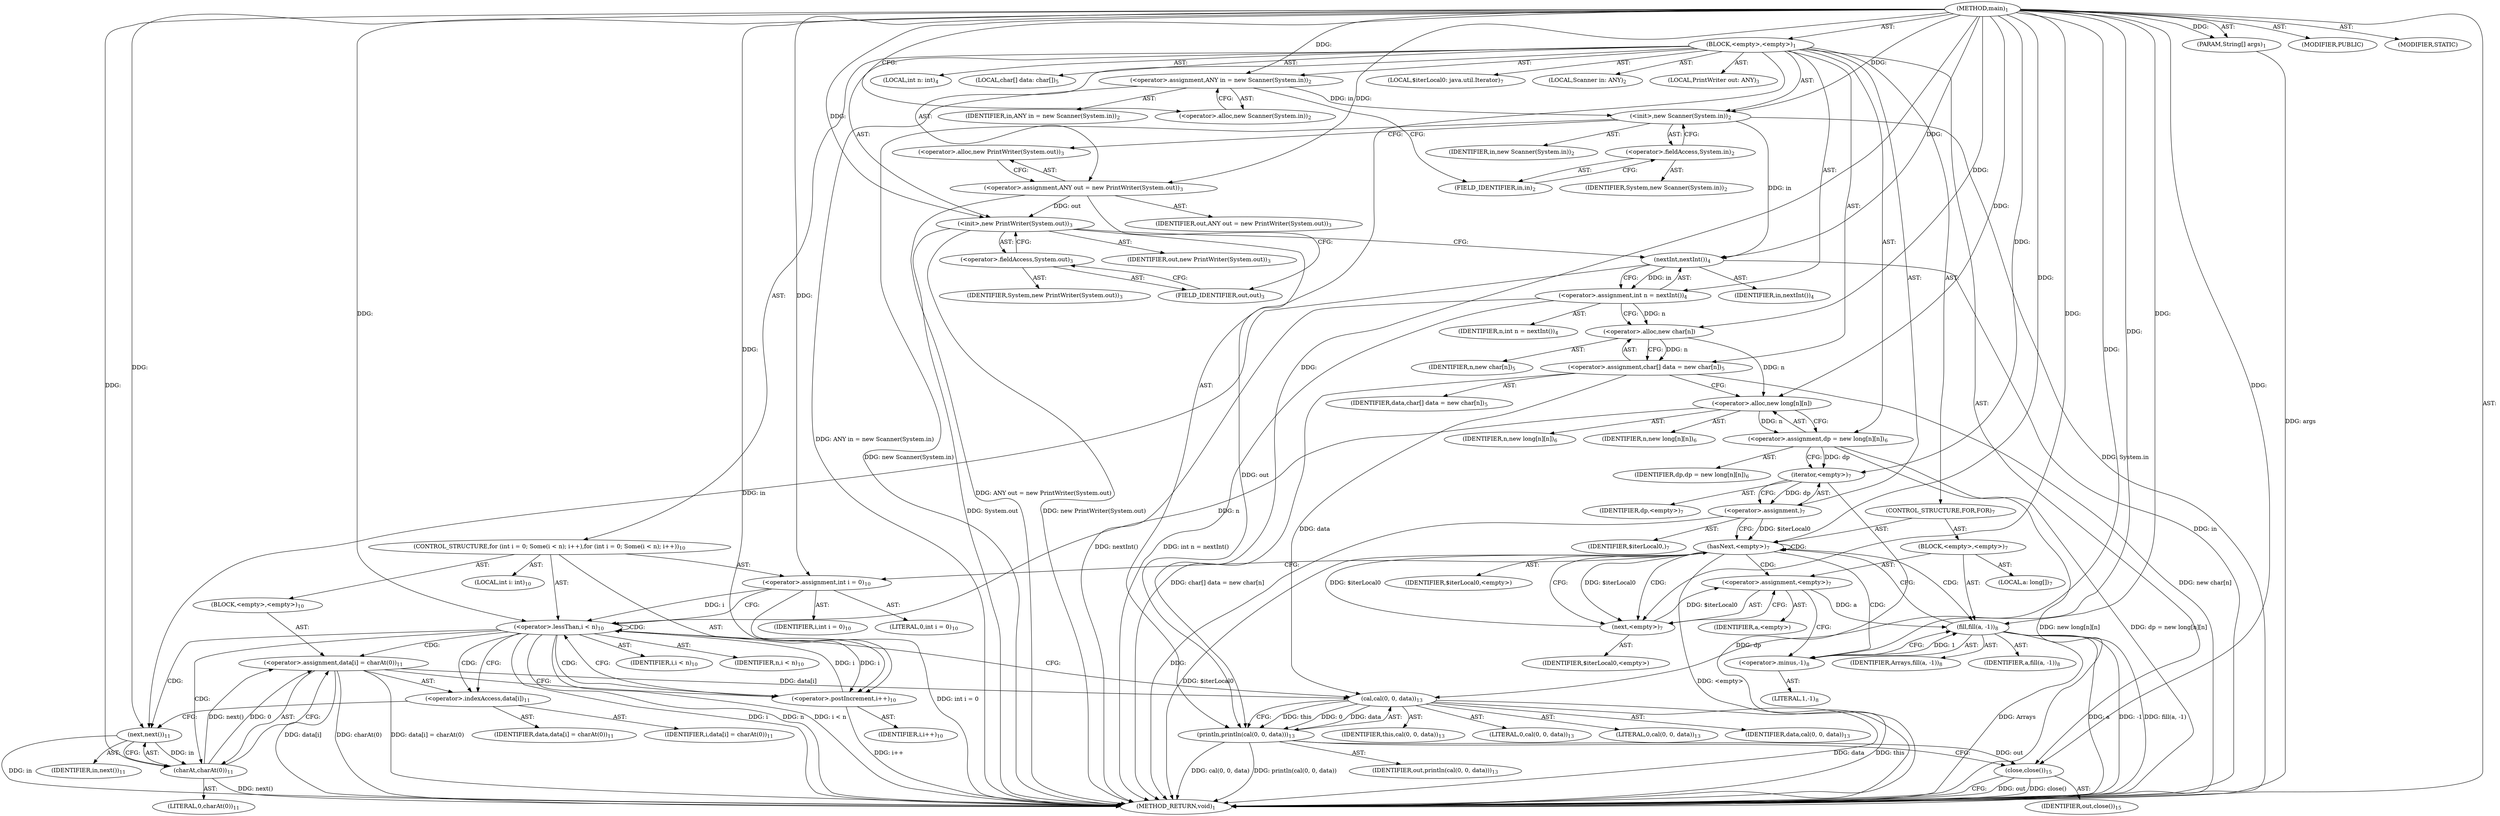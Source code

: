 digraph "main" {  
"21" [label = <(METHOD,main)<SUB>1</SUB>> ]
"22" [label = <(PARAM,String[] args)<SUB>1</SUB>> ]
"23" [label = <(BLOCK,&lt;empty&gt;,&lt;empty&gt;)<SUB>1</SUB>> ]
"4" [label = <(LOCAL,Scanner in: ANY)<SUB>2</SUB>> ]
"24" [label = <(&lt;operator&gt;.assignment,ANY in = new Scanner(System.in))<SUB>2</SUB>> ]
"25" [label = <(IDENTIFIER,in,ANY in = new Scanner(System.in))<SUB>2</SUB>> ]
"26" [label = <(&lt;operator&gt;.alloc,new Scanner(System.in))<SUB>2</SUB>> ]
"27" [label = <(&lt;init&gt;,new Scanner(System.in))<SUB>2</SUB>> ]
"3" [label = <(IDENTIFIER,in,new Scanner(System.in))<SUB>2</SUB>> ]
"28" [label = <(&lt;operator&gt;.fieldAccess,System.in)<SUB>2</SUB>> ]
"29" [label = <(IDENTIFIER,System,new Scanner(System.in))<SUB>2</SUB>> ]
"30" [label = <(FIELD_IDENTIFIER,in,in)<SUB>2</SUB>> ]
"6" [label = <(LOCAL,PrintWriter out: ANY)<SUB>3</SUB>> ]
"31" [label = <(&lt;operator&gt;.assignment,ANY out = new PrintWriter(System.out))<SUB>3</SUB>> ]
"32" [label = <(IDENTIFIER,out,ANY out = new PrintWriter(System.out))<SUB>3</SUB>> ]
"33" [label = <(&lt;operator&gt;.alloc,new PrintWriter(System.out))<SUB>3</SUB>> ]
"34" [label = <(&lt;init&gt;,new PrintWriter(System.out))<SUB>3</SUB>> ]
"5" [label = <(IDENTIFIER,out,new PrintWriter(System.out))<SUB>3</SUB>> ]
"35" [label = <(&lt;operator&gt;.fieldAccess,System.out)<SUB>3</SUB>> ]
"36" [label = <(IDENTIFIER,System,new PrintWriter(System.out))<SUB>3</SUB>> ]
"37" [label = <(FIELD_IDENTIFIER,out,out)<SUB>3</SUB>> ]
"38" [label = <(LOCAL,int n: int)<SUB>4</SUB>> ]
"39" [label = <(&lt;operator&gt;.assignment,int n = nextInt())<SUB>4</SUB>> ]
"40" [label = <(IDENTIFIER,n,int n = nextInt())<SUB>4</SUB>> ]
"41" [label = <(nextInt,nextInt())<SUB>4</SUB>> ]
"42" [label = <(IDENTIFIER,in,nextInt())<SUB>4</SUB>> ]
"43" [label = <(LOCAL,char[] data: char[])<SUB>5</SUB>> ]
"44" [label = <(&lt;operator&gt;.assignment,char[] data = new char[n])<SUB>5</SUB>> ]
"45" [label = <(IDENTIFIER,data,char[] data = new char[n])<SUB>5</SUB>> ]
"46" [label = <(&lt;operator&gt;.alloc,new char[n])> ]
"47" [label = <(IDENTIFIER,n,new char[n])<SUB>5</SUB>> ]
"48" [label = <(&lt;operator&gt;.assignment,dp = new long[n][n])<SUB>6</SUB>> ]
"49" [label = <(IDENTIFIER,dp,dp = new long[n][n])<SUB>6</SUB>> ]
"50" [label = <(&lt;operator&gt;.alloc,new long[n][n])> ]
"51" [label = <(IDENTIFIER,n,new long[n][n])<SUB>6</SUB>> ]
"52" [label = <(IDENTIFIER,n,new long[n][n])<SUB>6</SUB>> ]
"53" [label = <(LOCAL,$iterLocal0: java.util.Iterator)<SUB>7</SUB>> ]
"54" [label = <(&lt;operator&gt;.assignment,)<SUB>7</SUB>> ]
"55" [label = <(IDENTIFIER,$iterLocal0,)<SUB>7</SUB>> ]
"56" [label = <(iterator,&lt;empty&gt;)<SUB>7</SUB>> ]
"57" [label = <(IDENTIFIER,dp,&lt;empty&gt;)<SUB>7</SUB>> ]
"58" [label = <(CONTROL_STRUCTURE,FOR,FOR)<SUB>7</SUB>> ]
"59" [label = <(hasNext,&lt;empty&gt;)<SUB>7</SUB>> ]
"60" [label = <(IDENTIFIER,$iterLocal0,&lt;empty&gt;)> ]
"61" [label = <(BLOCK,&lt;empty&gt;,&lt;empty&gt;)<SUB>7</SUB>> ]
"62" [label = <(LOCAL,a: long[])<SUB>7</SUB>> ]
"63" [label = <(&lt;operator&gt;.assignment,&lt;empty&gt;)<SUB>7</SUB>> ]
"64" [label = <(IDENTIFIER,a,&lt;empty&gt;)> ]
"65" [label = <(next,&lt;empty&gt;)<SUB>7</SUB>> ]
"66" [label = <(IDENTIFIER,$iterLocal0,&lt;empty&gt;)> ]
"67" [label = <(fill,fill(a, -1))<SUB>8</SUB>> ]
"68" [label = <(IDENTIFIER,Arrays,fill(a, -1))<SUB>8</SUB>> ]
"69" [label = <(IDENTIFIER,a,fill(a, -1))<SUB>8</SUB>> ]
"70" [label = <(&lt;operator&gt;.minus,-1)<SUB>8</SUB>> ]
"71" [label = <(LITERAL,1,-1)<SUB>8</SUB>> ]
"72" [label = <(CONTROL_STRUCTURE,for (int i = 0; Some(i &lt; n); i++),for (int i = 0; Some(i &lt; n); i++))<SUB>10</SUB>> ]
"73" [label = <(LOCAL,int i: int)<SUB>10</SUB>> ]
"74" [label = <(&lt;operator&gt;.assignment,int i = 0)<SUB>10</SUB>> ]
"75" [label = <(IDENTIFIER,i,int i = 0)<SUB>10</SUB>> ]
"76" [label = <(LITERAL,0,int i = 0)<SUB>10</SUB>> ]
"77" [label = <(&lt;operator&gt;.lessThan,i &lt; n)<SUB>10</SUB>> ]
"78" [label = <(IDENTIFIER,i,i &lt; n)<SUB>10</SUB>> ]
"79" [label = <(IDENTIFIER,n,i &lt; n)<SUB>10</SUB>> ]
"80" [label = <(&lt;operator&gt;.postIncrement,i++)<SUB>10</SUB>> ]
"81" [label = <(IDENTIFIER,i,i++)<SUB>10</SUB>> ]
"82" [label = <(BLOCK,&lt;empty&gt;,&lt;empty&gt;)<SUB>10</SUB>> ]
"83" [label = <(&lt;operator&gt;.assignment,data[i] = charAt(0))<SUB>11</SUB>> ]
"84" [label = <(&lt;operator&gt;.indexAccess,data[i])<SUB>11</SUB>> ]
"85" [label = <(IDENTIFIER,data,data[i] = charAt(0))<SUB>11</SUB>> ]
"86" [label = <(IDENTIFIER,i,data[i] = charAt(0))<SUB>11</SUB>> ]
"87" [label = <(charAt,charAt(0))<SUB>11</SUB>> ]
"88" [label = <(next,next())<SUB>11</SUB>> ]
"89" [label = <(IDENTIFIER,in,next())<SUB>11</SUB>> ]
"90" [label = <(LITERAL,0,charAt(0))<SUB>11</SUB>> ]
"91" [label = <(println,println(cal(0, 0, data)))<SUB>13</SUB>> ]
"92" [label = <(IDENTIFIER,out,println(cal(0, 0, data)))<SUB>13</SUB>> ]
"93" [label = <(cal,cal(0, 0, data))<SUB>13</SUB>> ]
"94" [label = <(IDENTIFIER,this,cal(0, 0, data))<SUB>13</SUB>> ]
"95" [label = <(LITERAL,0,cal(0, 0, data))<SUB>13</SUB>> ]
"96" [label = <(LITERAL,0,cal(0, 0, data))<SUB>13</SUB>> ]
"97" [label = <(IDENTIFIER,data,cal(0, 0, data))<SUB>13</SUB>> ]
"98" [label = <(close,close())<SUB>15</SUB>> ]
"99" [label = <(IDENTIFIER,out,close())<SUB>15</SUB>> ]
"100" [label = <(MODIFIER,PUBLIC)> ]
"101" [label = <(MODIFIER,STATIC)> ]
"102" [label = <(METHOD_RETURN,void)<SUB>1</SUB>> ]
  "21" -> "22"  [ label = "AST: "] 
  "21" -> "23"  [ label = "AST: "] 
  "21" -> "100"  [ label = "AST: "] 
  "21" -> "101"  [ label = "AST: "] 
  "21" -> "102"  [ label = "AST: "] 
  "23" -> "4"  [ label = "AST: "] 
  "23" -> "24"  [ label = "AST: "] 
  "23" -> "27"  [ label = "AST: "] 
  "23" -> "6"  [ label = "AST: "] 
  "23" -> "31"  [ label = "AST: "] 
  "23" -> "34"  [ label = "AST: "] 
  "23" -> "38"  [ label = "AST: "] 
  "23" -> "39"  [ label = "AST: "] 
  "23" -> "43"  [ label = "AST: "] 
  "23" -> "44"  [ label = "AST: "] 
  "23" -> "48"  [ label = "AST: "] 
  "23" -> "53"  [ label = "AST: "] 
  "23" -> "54"  [ label = "AST: "] 
  "23" -> "58"  [ label = "AST: "] 
  "23" -> "72"  [ label = "AST: "] 
  "23" -> "91"  [ label = "AST: "] 
  "23" -> "98"  [ label = "AST: "] 
  "24" -> "25"  [ label = "AST: "] 
  "24" -> "26"  [ label = "AST: "] 
  "27" -> "3"  [ label = "AST: "] 
  "27" -> "28"  [ label = "AST: "] 
  "28" -> "29"  [ label = "AST: "] 
  "28" -> "30"  [ label = "AST: "] 
  "31" -> "32"  [ label = "AST: "] 
  "31" -> "33"  [ label = "AST: "] 
  "34" -> "5"  [ label = "AST: "] 
  "34" -> "35"  [ label = "AST: "] 
  "35" -> "36"  [ label = "AST: "] 
  "35" -> "37"  [ label = "AST: "] 
  "39" -> "40"  [ label = "AST: "] 
  "39" -> "41"  [ label = "AST: "] 
  "41" -> "42"  [ label = "AST: "] 
  "44" -> "45"  [ label = "AST: "] 
  "44" -> "46"  [ label = "AST: "] 
  "46" -> "47"  [ label = "AST: "] 
  "48" -> "49"  [ label = "AST: "] 
  "48" -> "50"  [ label = "AST: "] 
  "50" -> "51"  [ label = "AST: "] 
  "50" -> "52"  [ label = "AST: "] 
  "54" -> "55"  [ label = "AST: "] 
  "54" -> "56"  [ label = "AST: "] 
  "56" -> "57"  [ label = "AST: "] 
  "58" -> "59"  [ label = "AST: "] 
  "58" -> "61"  [ label = "AST: "] 
  "59" -> "60"  [ label = "AST: "] 
  "61" -> "62"  [ label = "AST: "] 
  "61" -> "63"  [ label = "AST: "] 
  "61" -> "67"  [ label = "AST: "] 
  "63" -> "64"  [ label = "AST: "] 
  "63" -> "65"  [ label = "AST: "] 
  "65" -> "66"  [ label = "AST: "] 
  "67" -> "68"  [ label = "AST: "] 
  "67" -> "69"  [ label = "AST: "] 
  "67" -> "70"  [ label = "AST: "] 
  "70" -> "71"  [ label = "AST: "] 
  "72" -> "73"  [ label = "AST: "] 
  "72" -> "74"  [ label = "AST: "] 
  "72" -> "77"  [ label = "AST: "] 
  "72" -> "80"  [ label = "AST: "] 
  "72" -> "82"  [ label = "AST: "] 
  "74" -> "75"  [ label = "AST: "] 
  "74" -> "76"  [ label = "AST: "] 
  "77" -> "78"  [ label = "AST: "] 
  "77" -> "79"  [ label = "AST: "] 
  "80" -> "81"  [ label = "AST: "] 
  "82" -> "83"  [ label = "AST: "] 
  "83" -> "84"  [ label = "AST: "] 
  "83" -> "87"  [ label = "AST: "] 
  "84" -> "85"  [ label = "AST: "] 
  "84" -> "86"  [ label = "AST: "] 
  "87" -> "88"  [ label = "AST: "] 
  "87" -> "90"  [ label = "AST: "] 
  "88" -> "89"  [ label = "AST: "] 
  "91" -> "92"  [ label = "AST: "] 
  "91" -> "93"  [ label = "AST: "] 
  "93" -> "94"  [ label = "AST: "] 
  "93" -> "95"  [ label = "AST: "] 
  "93" -> "96"  [ label = "AST: "] 
  "93" -> "97"  [ label = "AST: "] 
  "98" -> "99"  [ label = "AST: "] 
  "24" -> "30"  [ label = "CFG: "] 
  "27" -> "33"  [ label = "CFG: "] 
  "31" -> "37"  [ label = "CFG: "] 
  "34" -> "41"  [ label = "CFG: "] 
  "39" -> "46"  [ label = "CFG: "] 
  "44" -> "50"  [ label = "CFG: "] 
  "48" -> "56"  [ label = "CFG: "] 
  "54" -> "59"  [ label = "CFG: "] 
  "91" -> "98"  [ label = "CFG: "] 
  "98" -> "102"  [ label = "CFG: "] 
  "26" -> "24"  [ label = "CFG: "] 
  "28" -> "27"  [ label = "CFG: "] 
  "33" -> "31"  [ label = "CFG: "] 
  "35" -> "34"  [ label = "CFG: "] 
  "41" -> "39"  [ label = "CFG: "] 
  "46" -> "44"  [ label = "CFG: "] 
  "50" -> "48"  [ label = "CFG: "] 
  "56" -> "54"  [ label = "CFG: "] 
  "59" -> "65"  [ label = "CFG: "] 
  "59" -> "74"  [ label = "CFG: "] 
  "74" -> "77"  [ label = "CFG: "] 
  "77" -> "84"  [ label = "CFG: "] 
  "77" -> "93"  [ label = "CFG: "] 
  "80" -> "77"  [ label = "CFG: "] 
  "93" -> "91"  [ label = "CFG: "] 
  "30" -> "28"  [ label = "CFG: "] 
  "37" -> "35"  [ label = "CFG: "] 
  "63" -> "70"  [ label = "CFG: "] 
  "67" -> "59"  [ label = "CFG: "] 
  "83" -> "80"  [ label = "CFG: "] 
  "65" -> "63"  [ label = "CFG: "] 
  "70" -> "67"  [ label = "CFG: "] 
  "84" -> "88"  [ label = "CFG: "] 
  "87" -> "83"  [ label = "CFG: "] 
  "88" -> "87"  [ label = "CFG: "] 
  "21" -> "26"  [ label = "CFG: "] 
  "22" -> "102"  [ label = "DDG: args"] 
  "24" -> "102"  [ label = "DDG: ANY in = new Scanner(System.in)"] 
  "27" -> "102"  [ label = "DDG: System.in"] 
  "27" -> "102"  [ label = "DDG: new Scanner(System.in)"] 
  "31" -> "102"  [ label = "DDG: ANY out = new PrintWriter(System.out)"] 
  "34" -> "102"  [ label = "DDG: System.out"] 
  "34" -> "102"  [ label = "DDG: new PrintWriter(System.out)"] 
  "41" -> "102"  [ label = "DDG: in"] 
  "39" -> "102"  [ label = "DDG: nextInt()"] 
  "39" -> "102"  [ label = "DDG: int n = nextInt()"] 
  "44" -> "102"  [ label = "DDG: new char[n]"] 
  "44" -> "102"  [ label = "DDG: char[] data = new char[n]"] 
  "48" -> "102"  [ label = "DDG: new long[n][n]"] 
  "48" -> "102"  [ label = "DDG: dp = new long[n][n]"] 
  "56" -> "102"  [ label = "DDG: dp"] 
  "54" -> "102"  [ label = "DDG: "] 
  "59" -> "102"  [ label = "DDG: $iterLocal0"] 
  "59" -> "102"  [ label = "DDG: &lt;empty&gt;"] 
  "74" -> "102"  [ label = "DDG: int i = 0"] 
  "77" -> "102"  [ label = "DDG: i"] 
  "77" -> "102"  [ label = "DDG: n"] 
  "77" -> "102"  [ label = "DDG: i &lt; n"] 
  "93" -> "102"  [ label = "DDG: data"] 
  "91" -> "102"  [ label = "DDG: cal(0, 0, data)"] 
  "91" -> "102"  [ label = "DDG: println(cal(0, 0, data))"] 
  "98" -> "102"  [ label = "DDG: out"] 
  "98" -> "102"  [ label = "DDG: close()"] 
  "83" -> "102"  [ label = "DDG: data[i]"] 
  "88" -> "102"  [ label = "DDG: in"] 
  "87" -> "102"  [ label = "DDG: next()"] 
  "83" -> "102"  [ label = "DDG: charAt(0)"] 
  "83" -> "102"  [ label = "DDG: data[i] = charAt(0)"] 
  "80" -> "102"  [ label = "DDG: i++"] 
  "67" -> "102"  [ label = "DDG: a"] 
  "67" -> "102"  [ label = "DDG: -1"] 
  "67" -> "102"  [ label = "DDG: fill(a, -1)"] 
  "67" -> "102"  [ label = "DDG: Arrays"] 
  "93" -> "102"  [ label = "DDG: this"] 
  "21" -> "22"  [ label = "DDG: "] 
  "21" -> "24"  [ label = "DDG: "] 
  "21" -> "31"  [ label = "DDG: "] 
  "41" -> "39"  [ label = "DDG: in"] 
  "46" -> "44"  [ label = "DDG: n"] 
  "50" -> "48"  [ label = "DDG: n"] 
  "56" -> "54"  [ label = "DDG: dp"] 
  "24" -> "27"  [ label = "DDG: in"] 
  "21" -> "27"  [ label = "DDG: "] 
  "31" -> "34"  [ label = "DDG: out"] 
  "21" -> "34"  [ label = "DDG: "] 
  "21" -> "74"  [ label = "DDG: "] 
  "34" -> "91"  [ label = "DDG: out"] 
  "21" -> "91"  [ label = "DDG: "] 
  "93" -> "91"  [ label = "DDG: this"] 
  "93" -> "91"  [ label = "DDG: 0"] 
  "93" -> "91"  [ label = "DDG: data"] 
  "91" -> "98"  [ label = "DDG: out"] 
  "21" -> "98"  [ label = "DDG: "] 
  "27" -> "41"  [ label = "DDG: in"] 
  "21" -> "41"  [ label = "DDG: "] 
  "39" -> "46"  [ label = "DDG: n"] 
  "21" -> "46"  [ label = "DDG: "] 
  "46" -> "50"  [ label = "DDG: n"] 
  "21" -> "50"  [ label = "DDG: "] 
  "48" -> "56"  [ label = "DDG: dp"] 
  "21" -> "56"  [ label = "DDG: "] 
  "54" -> "59"  [ label = "DDG: $iterLocal0"] 
  "65" -> "59"  [ label = "DDG: $iterLocal0"] 
  "21" -> "59"  [ label = "DDG: "] 
  "65" -> "63"  [ label = "DDG: $iterLocal0"] 
  "74" -> "77"  [ label = "DDG: i"] 
  "80" -> "77"  [ label = "DDG: i"] 
  "21" -> "77"  [ label = "DDG: "] 
  "50" -> "77"  [ label = "DDG: n"] 
  "77" -> "80"  [ label = "DDG: i"] 
  "21" -> "80"  [ label = "DDG: "] 
  "87" -> "83"  [ label = "DDG: next()"] 
  "87" -> "83"  [ label = "DDG: 0"] 
  "21" -> "93"  [ label = "DDG: "] 
  "44" -> "93"  [ label = "DDG: data"] 
  "83" -> "93"  [ label = "DDG: data[i]"] 
  "21" -> "67"  [ label = "DDG: "] 
  "63" -> "67"  [ label = "DDG: a"] 
  "70" -> "67"  [ label = "DDG: 1"] 
  "59" -> "65"  [ label = "DDG: $iterLocal0"] 
  "21" -> "65"  [ label = "DDG: "] 
  "21" -> "70"  [ label = "DDG: "] 
  "88" -> "87"  [ label = "DDG: in"] 
  "21" -> "87"  [ label = "DDG: "] 
  "41" -> "88"  [ label = "DDG: in"] 
  "21" -> "88"  [ label = "DDG: "] 
  "59" -> "67"  [ label = "CDG: "] 
  "59" -> "70"  [ label = "CDG: "] 
  "59" -> "63"  [ label = "CDG: "] 
  "59" -> "65"  [ label = "CDG: "] 
  "59" -> "59"  [ label = "CDG: "] 
  "77" -> "80"  [ label = "CDG: "] 
  "77" -> "77"  [ label = "CDG: "] 
  "77" -> "83"  [ label = "CDG: "] 
  "77" -> "84"  [ label = "CDG: "] 
  "77" -> "88"  [ label = "CDG: "] 
  "77" -> "87"  [ label = "CDG: "] 
}
